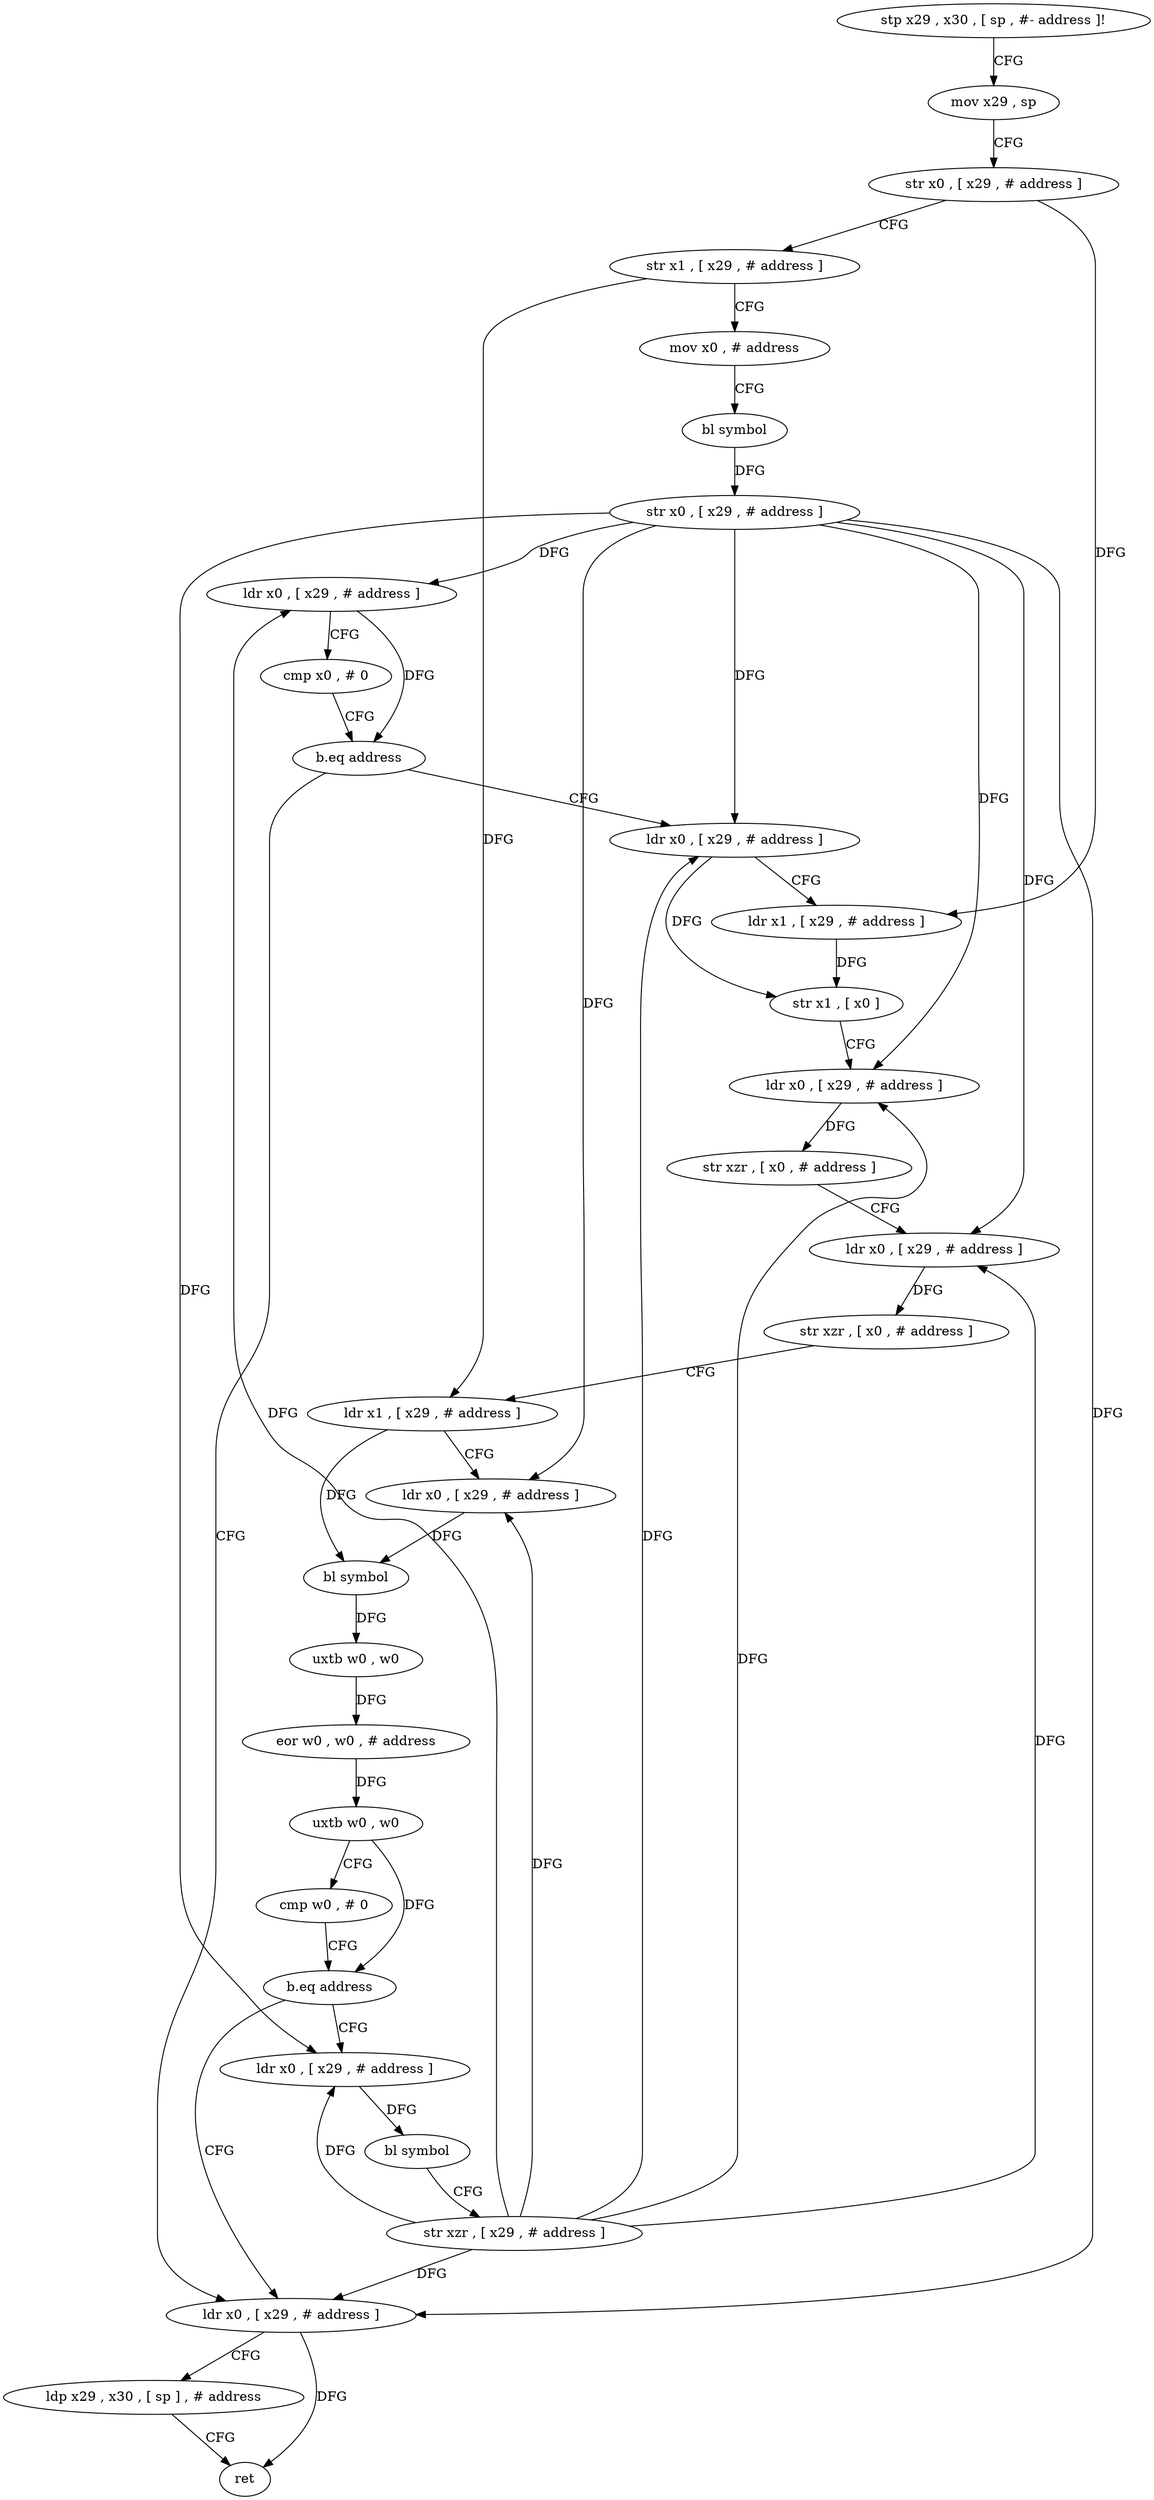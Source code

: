 digraph "func" {
"116160" [label = "stp x29 , x30 , [ sp , #- address ]!" ]
"116164" [label = "mov x29 , sp" ]
"116168" [label = "str x0 , [ x29 , # address ]" ]
"116172" [label = "str x1 , [ x29 , # address ]" ]
"116176" [label = "mov x0 , # address" ]
"116180" [label = "bl symbol" ]
"116184" [label = "str x0 , [ x29 , # address ]" ]
"116188" [label = "ldr x0 , [ x29 , # address ]" ]
"116192" [label = "cmp x0 , # 0" ]
"116196" [label = "b.eq address" ]
"116272" [label = "ldr x0 , [ x29 , # address ]" ]
"116200" [label = "ldr x0 , [ x29 , # address ]" ]
"116276" [label = "ldp x29 , x30 , [ sp ] , # address" ]
"116280" [label = "ret" ]
"116204" [label = "ldr x1 , [ x29 , # address ]" ]
"116208" [label = "str x1 , [ x0 ]" ]
"116212" [label = "ldr x0 , [ x29 , # address ]" ]
"116216" [label = "str xzr , [ x0 , # address ]" ]
"116220" [label = "ldr x0 , [ x29 , # address ]" ]
"116224" [label = "str xzr , [ x0 , # address ]" ]
"116228" [label = "ldr x1 , [ x29 , # address ]" ]
"116232" [label = "ldr x0 , [ x29 , # address ]" ]
"116236" [label = "bl symbol" ]
"116240" [label = "uxtb w0 , w0" ]
"116244" [label = "eor w0 , w0 , # address" ]
"116248" [label = "uxtb w0 , w0" ]
"116252" [label = "cmp w0 , # 0" ]
"116256" [label = "b.eq address" ]
"116260" [label = "ldr x0 , [ x29 , # address ]" ]
"116264" [label = "bl symbol" ]
"116268" [label = "str xzr , [ x29 , # address ]" ]
"116160" -> "116164" [ label = "CFG" ]
"116164" -> "116168" [ label = "CFG" ]
"116168" -> "116172" [ label = "CFG" ]
"116168" -> "116204" [ label = "DFG" ]
"116172" -> "116176" [ label = "CFG" ]
"116172" -> "116228" [ label = "DFG" ]
"116176" -> "116180" [ label = "CFG" ]
"116180" -> "116184" [ label = "DFG" ]
"116184" -> "116188" [ label = "DFG" ]
"116184" -> "116272" [ label = "DFG" ]
"116184" -> "116200" [ label = "DFG" ]
"116184" -> "116212" [ label = "DFG" ]
"116184" -> "116220" [ label = "DFG" ]
"116184" -> "116232" [ label = "DFG" ]
"116184" -> "116260" [ label = "DFG" ]
"116188" -> "116192" [ label = "CFG" ]
"116188" -> "116196" [ label = "DFG" ]
"116192" -> "116196" [ label = "CFG" ]
"116196" -> "116272" [ label = "CFG" ]
"116196" -> "116200" [ label = "CFG" ]
"116272" -> "116276" [ label = "CFG" ]
"116272" -> "116280" [ label = "DFG" ]
"116200" -> "116204" [ label = "CFG" ]
"116200" -> "116208" [ label = "DFG" ]
"116276" -> "116280" [ label = "CFG" ]
"116204" -> "116208" [ label = "DFG" ]
"116208" -> "116212" [ label = "CFG" ]
"116212" -> "116216" [ label = "DFG" ]
"116216" -> "116220" [ label = "CFG" ]
"116220" -> "116224" [ label = "DFG" ]
"116224" -> "116228" [ label = "CFG" ]
"116228" -> "116232" [ label = "CFG" ]
"116228" -> "116236" [ label = "DFG" ]
"116232" -> "116236" [ label = "DFG" ]
"116236" -> "116240" [ label = "DFG" ]
"116240" -> "116244" [ label = "DFG" ]
"116244" -> "116248" [ label = "DFG" ]
"116248" -> "116252" [ label = "CFG" ]
"116248" -> "116256" [ label = "DFG" ]
"116252" -> "116256" [ label = "CFG" ]
"116256" -> "116272" [ label = "CFG" ]
"116256" -> "116260" [ label = "CFG" ]
"116260" -> "116264" [ label = "DFG" ]
"116264" -> "116268" [ label = "CFG" ]
"116268" -> "116272" [ label = "DFG" ]
"116268" -> "116188" [ label = "DFG" ]
"116268" -> "116200" [ label = "DFG" ]
"116268" -> "116212" [ label = "DFG" ]
"116268" -> "116220" [ label = "DFG" ]
"116268" -> "116232" [ label = "DFG" ]
"116268" -> "116260" [ label = "DFG" ]
}
